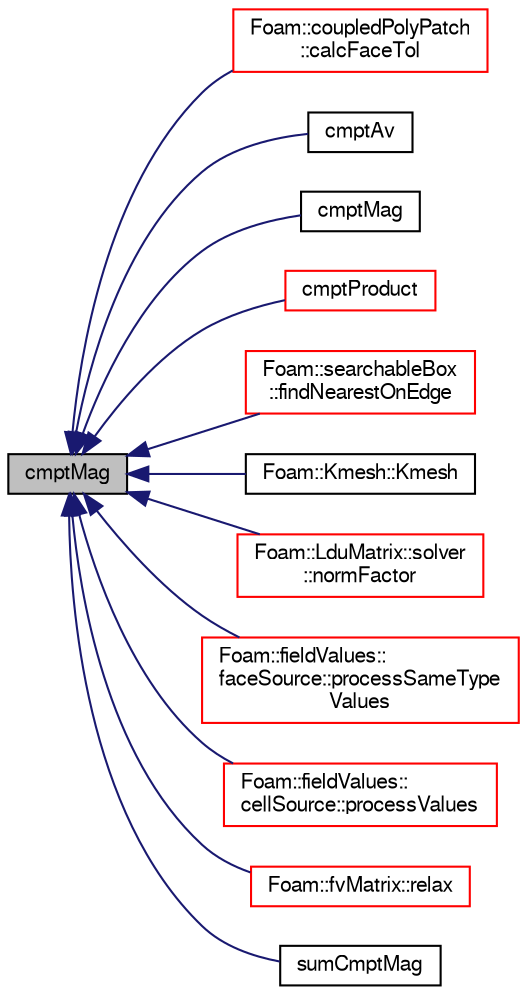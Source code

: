 digraph "cmptMag"
{
  bgcolor="transparent";
  edge [fontname="FreeSans",fontsize="10",labelfontname="FreeSans",labelfontsize="10"];
  node [fontname="FreeSans",fontsize="10",shape=record];
  rankdir="LR";
  Node64703 [label="cmptMag",height=0.2,width=0.4,color="black", fillcolor="grey75", style="filled", fontcolor="black"];
  Node64703 -> Node64704 [dir="back",color="midnightblue",fontsize="10",style="solid",fontname="FreeSans"];
  Node64704 [label="Foam::coupledPolyPatch\l::calcFaceTol",height=0.2,width=0.4,color="red",URL="$a27426.html#ad3d3e65f39a047092bc000d938b3adf1",tooltip="Calculate typical tolerance per face. Is currently max distance. "];
  Node64703 -> Node64708 [dir="back",color="midnightblue",fontsize="10",style="solid",fontname="FreeSans"];
  Node64708 [label="cmptAv",height=0.2,width=0.4,color="black",URL="$a21124.html#aa09808b9488e6627242c2f32f87c2298"];
  Node64703 -> Node64709 [dir="back",color="midnightblue",fontsize="10",style="solid",fontname="FreeSans"];
  Node64709 [label="cmptMag",height=0.2,width=0.4,color="black",URL="$a21124.html#abce2806c40c0f7fd7aa326accd80dc73"];
  Node64703 -> Node64710 [dir="back",color="midnightblue",fontsize="10",style="solid",fontname="FreeSans"];
  Node64710 [label="cmptProduct",height=0.2,width=0.4,color="red",URL="$a21124.html#a43efbf7dd7cb35751a70f798be574555"];
  Node64703 -> Node64713 [dir="back",color="midnightblue",fontsize="10",style="solid",fontname="FreeSans"];
  Node64713 [label="Foam::searchableBox\l::findNearestOnEdge",height=0.2,width=0.4,color="red",URL="$a25210.html#a945928aebbefd2d65c7cd3807020bb93",tooltip="Calculate nearest point on edge. "];
  Node64703 -> Node64716 [dir="back",color="midnightblue",fontsize="10",style="solid",fontname="FreeSans"];
  Node64716 [label="Foam::Kmesh::Kmesh",height=0.2,width=0.4,color="black",URL="$a28946.html#a5a51b3510445fa907070c7052b6fc25c",tooltip="Construct from fvMesh. "];
  Node64703 -> Node64717 [dir="back",color="midnightblue",fontsize="10",style="solid",fontname="FreeSans"];
  Node64717 [label="Foam::LduMatrix::solver\l::normFactor",height=0.2,width=0.4,color="red",URL="$a26794.html#a6aa0b30e627d50b23f0a20f8f7e87482",tooltip="Return the matrix norm used to normalise the residual for the. "];
  Node64703 -> Node64724 [dir="back",color="midnightblue",fontsize="10",style="solid",fontname="FreeSans"];
  Node64724 [label="Foam::fieldValues::\lfaceSource::processSameType\lValues",height=0.2,width=0.4,color="red",URL="$a28726.html#a41d519fb17fb326997de3ffb25384387",tooltip="Apply the &#39;operation&#39; to the values. Operation has to. "];
  Node64703 -> Node64730 [dir="back",color="midnightblue",fontsize="10",style="solid",fontname="FreeSans"];
  Node64730 [label="Foam::fieldValues::\lcellSource::processValues",height=0.2,width=0.4,color="red",URL="$a28722.html#a3ee3ef0dce4b4491df744d2af65f4d0f",tooltip="Apply the &#39;operation&#39; to the values. "];
  Node64703 -> Node64733 [dir="back",color="midnightblue",fontsize="10",style="solid",fontname="FreeSans"];
  Node64733 [label="Foam::fvMatrix::relax",height=0.2,width=0.4,color="red",URL="$a22358.html#a06343b944c91a56352ebf646011c212e",tooltip="Relax matrix (for steady-state solution). "];
  Node64703 -> Node64742 [dir="back",color="midnightblue",fontsize="10",style="solid",fontname="FreeSans"];
  Node64742 [label="sumCmptMag",height=0.2,width=0.4,color="black",URL="$a21124.html#ae971c2cc8a25a387e0dc15b873c5c5f5"];
}
